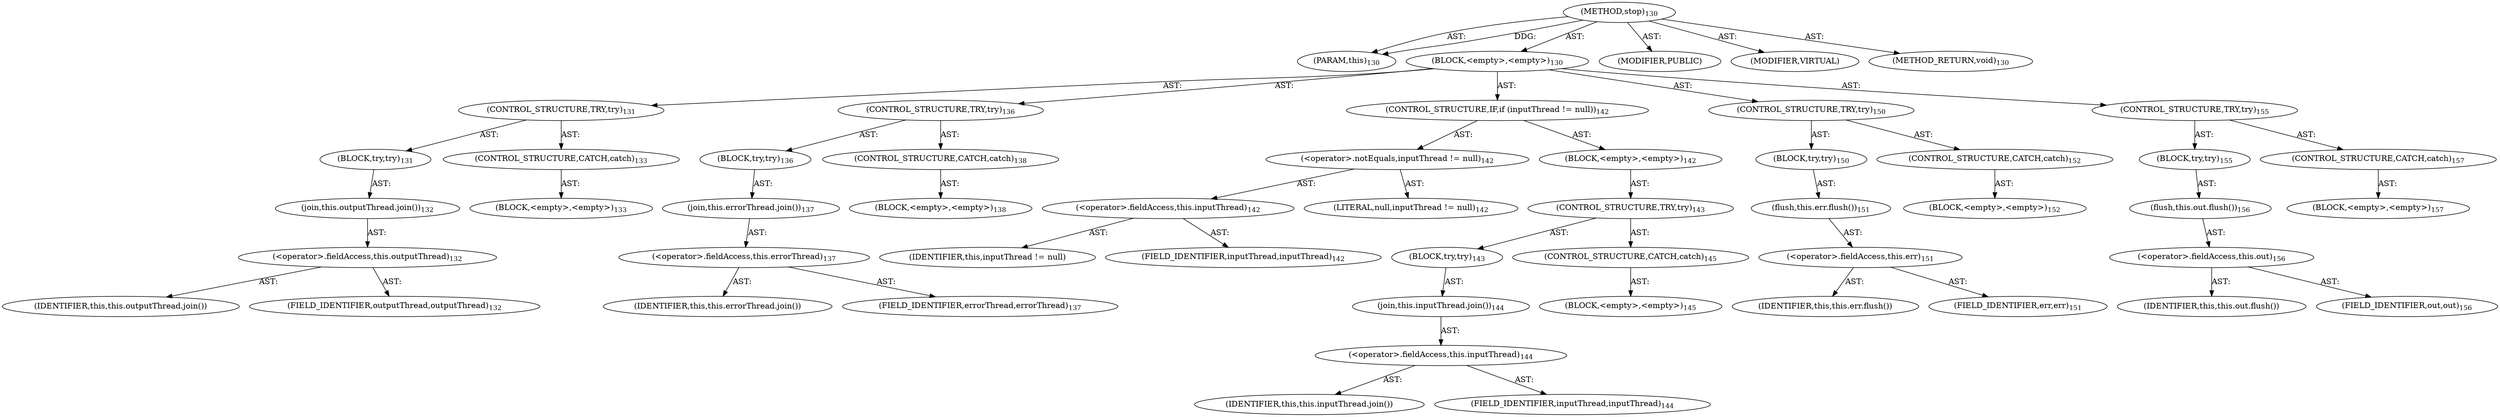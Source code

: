 digraph "stop" {  
"111669149704" [label = <(METHOD,stop)<SUB>130</SUB>> ]
"115964117012" [label = <(PARAM,this)<SUB>130</SUB>> ]
"25769803790" [label = <(BLOCK,&lt;empty&gt;,&lt;empty&gt;)<SUB>130</SUB>> ]
"47244640262" [label = <(CONTROL_STRUCTURE,TRY,try)<SUB>131</SUB>> ]
"25769803791" [label = <(BLOCK,try,try)<SUB>131</SUB>> ]
"30064771104" [label = <(join,this.outputThread.join())<SUB>132</SUB>> ]
"30064771105" [label = <(&lt;operator&gt;.fieldAccess,this.outputThread)<SUB>132</SUB>> ]
"68719476771" [label = <(IDENTIFIER,this,this.outputThread.join())> ]
"55834574863" [label = <(FIELD_IDENTIFIER,outputThread,outputThread)<SUB>132</SUB>> ]
"47244640263" [label = <(CONTROL_STRUCTURE,CATCH,catch)<SUB>133</SUB>> ]
"25769803792" [label = <(BLOCK,&lt;empty&gt;,&lt;empty&gt;)<SUB>133</SUB>> ]
"47244640264" [label = <(CONTROL_STRUCTURE,TRY,try)<SUB>136</SUB>> ]
"25769803793" [label = <(BLOCK,try,try)<SUB>136</SUB>> ]
"30064771106" [label = <(join,this.errorThread.join())<SUB>137</SUB>> ]
"30064771107" [label = <(&lt;operator&gt;.fieldAccess,this.errorThread)<SUB>137</SUB>> ]
"68719476772" [label = <(IDENTIFIER,this,this.errorThread.join())> ]
"55834574864" [label = <(FIELD_IDENTIFIER,errorThread,errorThread)<SUB>137</SUB>> ]
"47244640265" [label = <(CONTROL_STRUCTURE,CATCH,catch)<SUB>138</SUB>> ]
"25769803794" [label = <(BLOCK,&lt;empty&gt;,&lt;empty&gt;)<SUB>138</SUB>> ]
"47244640266" [label = <(CONTROL_STRUCTURE,IF,if (inputThread != null))<SUB>142</SUB>> ]
"30064771108" [label = <(&lt;operator&gt;.notEquals,inputThread != null)<SUB>142</SUB>> ]
"30064771109" [label = <(&lt;operator&gt;.fieldAccess,this.inputThread)<SUB>142</SUB>> ]
"68719476773" [label = <(IDENTIFIER,this,inputThread != null)> ]
"55834574865" [label = <(FIELD_IDENTIFIER,inputThread,inputThread)<SUB>142</SUB>> ]
"90194313221" [label = <(LITERAL,null,inputThread != null)<SUB>142</SUB>> ]
"25769803795" [label = <(BLOCK,&lt;empty&gt;,&lt;empty&gt;)<SUB>142</SUB>> ]
"47244640267" [label = <(CONTROL_STRUCTURE,TRY,try)<SUB>143</SUB>> ]
"25769803796" [label = <(BLOCK,try,try)<SUB>143</SUB>> ]
"30064771110" [label = <(join,this.inputThread.join())<SUB>144</SUB>> ]
"30064771111" [label = <(&lt;operator&gt;.fieldAccess,this.inputThread)<SUB>144</SUB>> ]
"68719476774" [label = <(IDENTIFIER,this,this.inputThread.join())> ]
"55834574866" [label = <(FIELD_IDENTIFIER,inputThread,inputThread)<SUB>144</SUB>> ]
"47244640268" [label = <(CONTROL_STRUCTURE,CATCH,catch)<SUB>145</SUB>> ]
"25769803797" [label = <(BLOCK,&lt;empty&gt;,&lt;empty&gt;)<SUB>145</SUB>> ]
"47244640269" [label = <(CONTROL_STRUCTURE,TRY,try)<SUB>150</SUB>> ]
"25769803798" [label = <(BLOCK,try,try)<SUB>150</SUB>> ]
"30064771112" [label = <(flush,this.err.flush())<SUB>151</SUB>> ]
"30064771113" [label = <(&lt;operator&gt;.fieldAccess,this.err)<SUB>151</SUB>> ]
"68719476775" [label = <(IDENTIFIER,this,this.err.flush())> ]
"55834574867" [label = <(FIELD_IDENTIFIER,err,err)<SUB>151</SUB>> ]
"47244640270" [label = <(CONTROL_STRUCTURE,CATCH,catch)<SUB>152</SUB>> ]
"25769803799" [label = <(BLOCK,&lt;empty&gt;,&lt;empty&gt;)<SUB>152</SUB>> ]
"47244640271" [label = <(CONTROL_STRUCTURE,TRY,try)<SUB>155</SUB>> ]
"25769803800" [label = <(BLOCK,try,try)<SUB>155</SUB>> ]
"30064771114" [label = <(flush,this.out.flush())<SUB>156</SUB>> ]
"30064771115" [label = <(&lt;operator&gt;.fieldAccess,this.out)<SUB>156</SUB>> ]
"68719476776" [label = <(IDENTIFIER,this,this.out.flush())> ]
"55834574868" [label = <(FIELD_IDENTIFIER,out,out)<SUB>156</SUB>> ]
"47244640272" [label = <(CONTROL_STRUCTURE,CATCH,catch)<SUB>157</SUB>> ]
"25769803801" [label = <(BLOCK,&lt;empty&gt;,&lt;empty&gt;)<SUB>157</SUB>> ]
"133143986198" [label = <(MODIFIER,PUBLIC)> ]
"133143986199" [label = <(MODIFIER,VIRTUAL)> ]
"128849018888" [label = <(METHOD_RETURN,void)<SUB>130</SUB>> ]
  "111669149704" -> "115964117012"  [ label = "AST: "] 
  "111669149704" -> "25769803790"  [ label = "AST: "] 
  "111669149704" -> "133143986198"  [ label = "AST: "] 
  "111669149704" -> "133143986199"  [ label = "AST: "] 
  "111669149704" -> "128849018888"  [ label = "AST: "] 
  "25769803790" -> "47244640262"  [ label = "AST: "] 
  "25769803790" -> "47244640264"  [ label = "AST: "] 
  "25769803790" -> "47244640266"  [ label = "AST: "] 
  "25769803790" -> "47244640269"  [ label = "AST: "] 
  "25769803790" -> "47244640271"  [ label = "AST: "] 
  "47244640262" -> "25769803791"  [ label = "AST: "] 
  "47244640262" -> "47244640263"  [ label = "AST: "] 
  "25769803791" -> "30064771104"  [ label = "AST: "] 
  "30064771104" -> "30064771105"  [ label = "AST: "] 
  "30064771105" -> "68719476771"  [ label = "AST: "] 
  "30064771105" -> "55834574863"  [ label = "AST: "] 
  "47244640263" -> "25769803792"  [ label = "AST: "] 
  "47244640264" -> "25769803793"  [ label = "AST: "] 
  "47244640264" -> "47244640265"  [ label = "AST: "] 
  "25769803793" -> "30064771106"  [ label = "AST: "] 
  "30064771106" -> "30064771107"  [ label = "AST: "] 
  "30064771107" -> "68719476772"  [ label = "AST: "] 
  "30064771107" -> "55834574864"  [ label = "AST: "] 
  "47244640265" -> "25769803794"  [ label = "AST: "] 
  "47244640266" -> "30064771108"  [ label = "AST: "] 
  "47244640266" -> "25769803795"  [ label = "AST: "] 
  "30064771108" -> "30064771109"  [ label = "AST: "] 
  "30064771108" -> "90194313221"  [ label = "AST: "] 
  "30064771109" -> "68719476773"  [ label = "AST: "] 
  "30064771109" -> "55834574865"  [ label = "AST: "] 
  "25769803795" -> "47244640267"  [ label = "AST: "] 
  "47244640267" -> "25769803796"  [ label = "AST: "] 
  "47244640267" -> "47244640268"  [ label = "AST: "] 
  "25769803796" -> "30064771110"  [ label = "AST: "] 
  "30064771110" -> "30064771111"  [ label = "AST: "] 
  "30064771111" -> "68719476774"  [ label = "AST: "] 
  "30064771111" -> "55834574866"  [ label = "AST: "] 
  "47244640268" -> "25769803797"  [ label = "AST: "] 
  "47244640269" -> "25769803798"  [ label = "AST: "] 
  "47244640269" -> "47244640270"  [ label = "AST: "] 
  "25769803798" -> "30064771112"  [ label = "AST: "] 
  "30064771112" -> "30064771113"  [ label = "AST: "] 
  "30064771113" -> "68719476775"  [ label = "AST: "] 
  "30064771113" -> "55834574867"  [ label = "AST: "] 
  "47244640270" -> "25769803799"  [ label = "AST: "] 
  "47244640271" -> "25769803800"  [ label = "AST: "] 
  "47244640271" -> "47244640272"  [ label = "AST: "] 
  "25769803800" -> "30064771114"  [ label = "AST: "] 
  "30064771114" -> "30064771115"  [ label = "AST: "] 
  "30064771115" -> "68719476776"  [ label = "AST: "] 
  "30064771115" -> "55834574868"  [ label = "AST: "] 
  "47244640272" -> "25769803801"  [ label = "AST: "] 
  "111669149704" -> "115964117012"  [ label = "DDG: "] 
}
